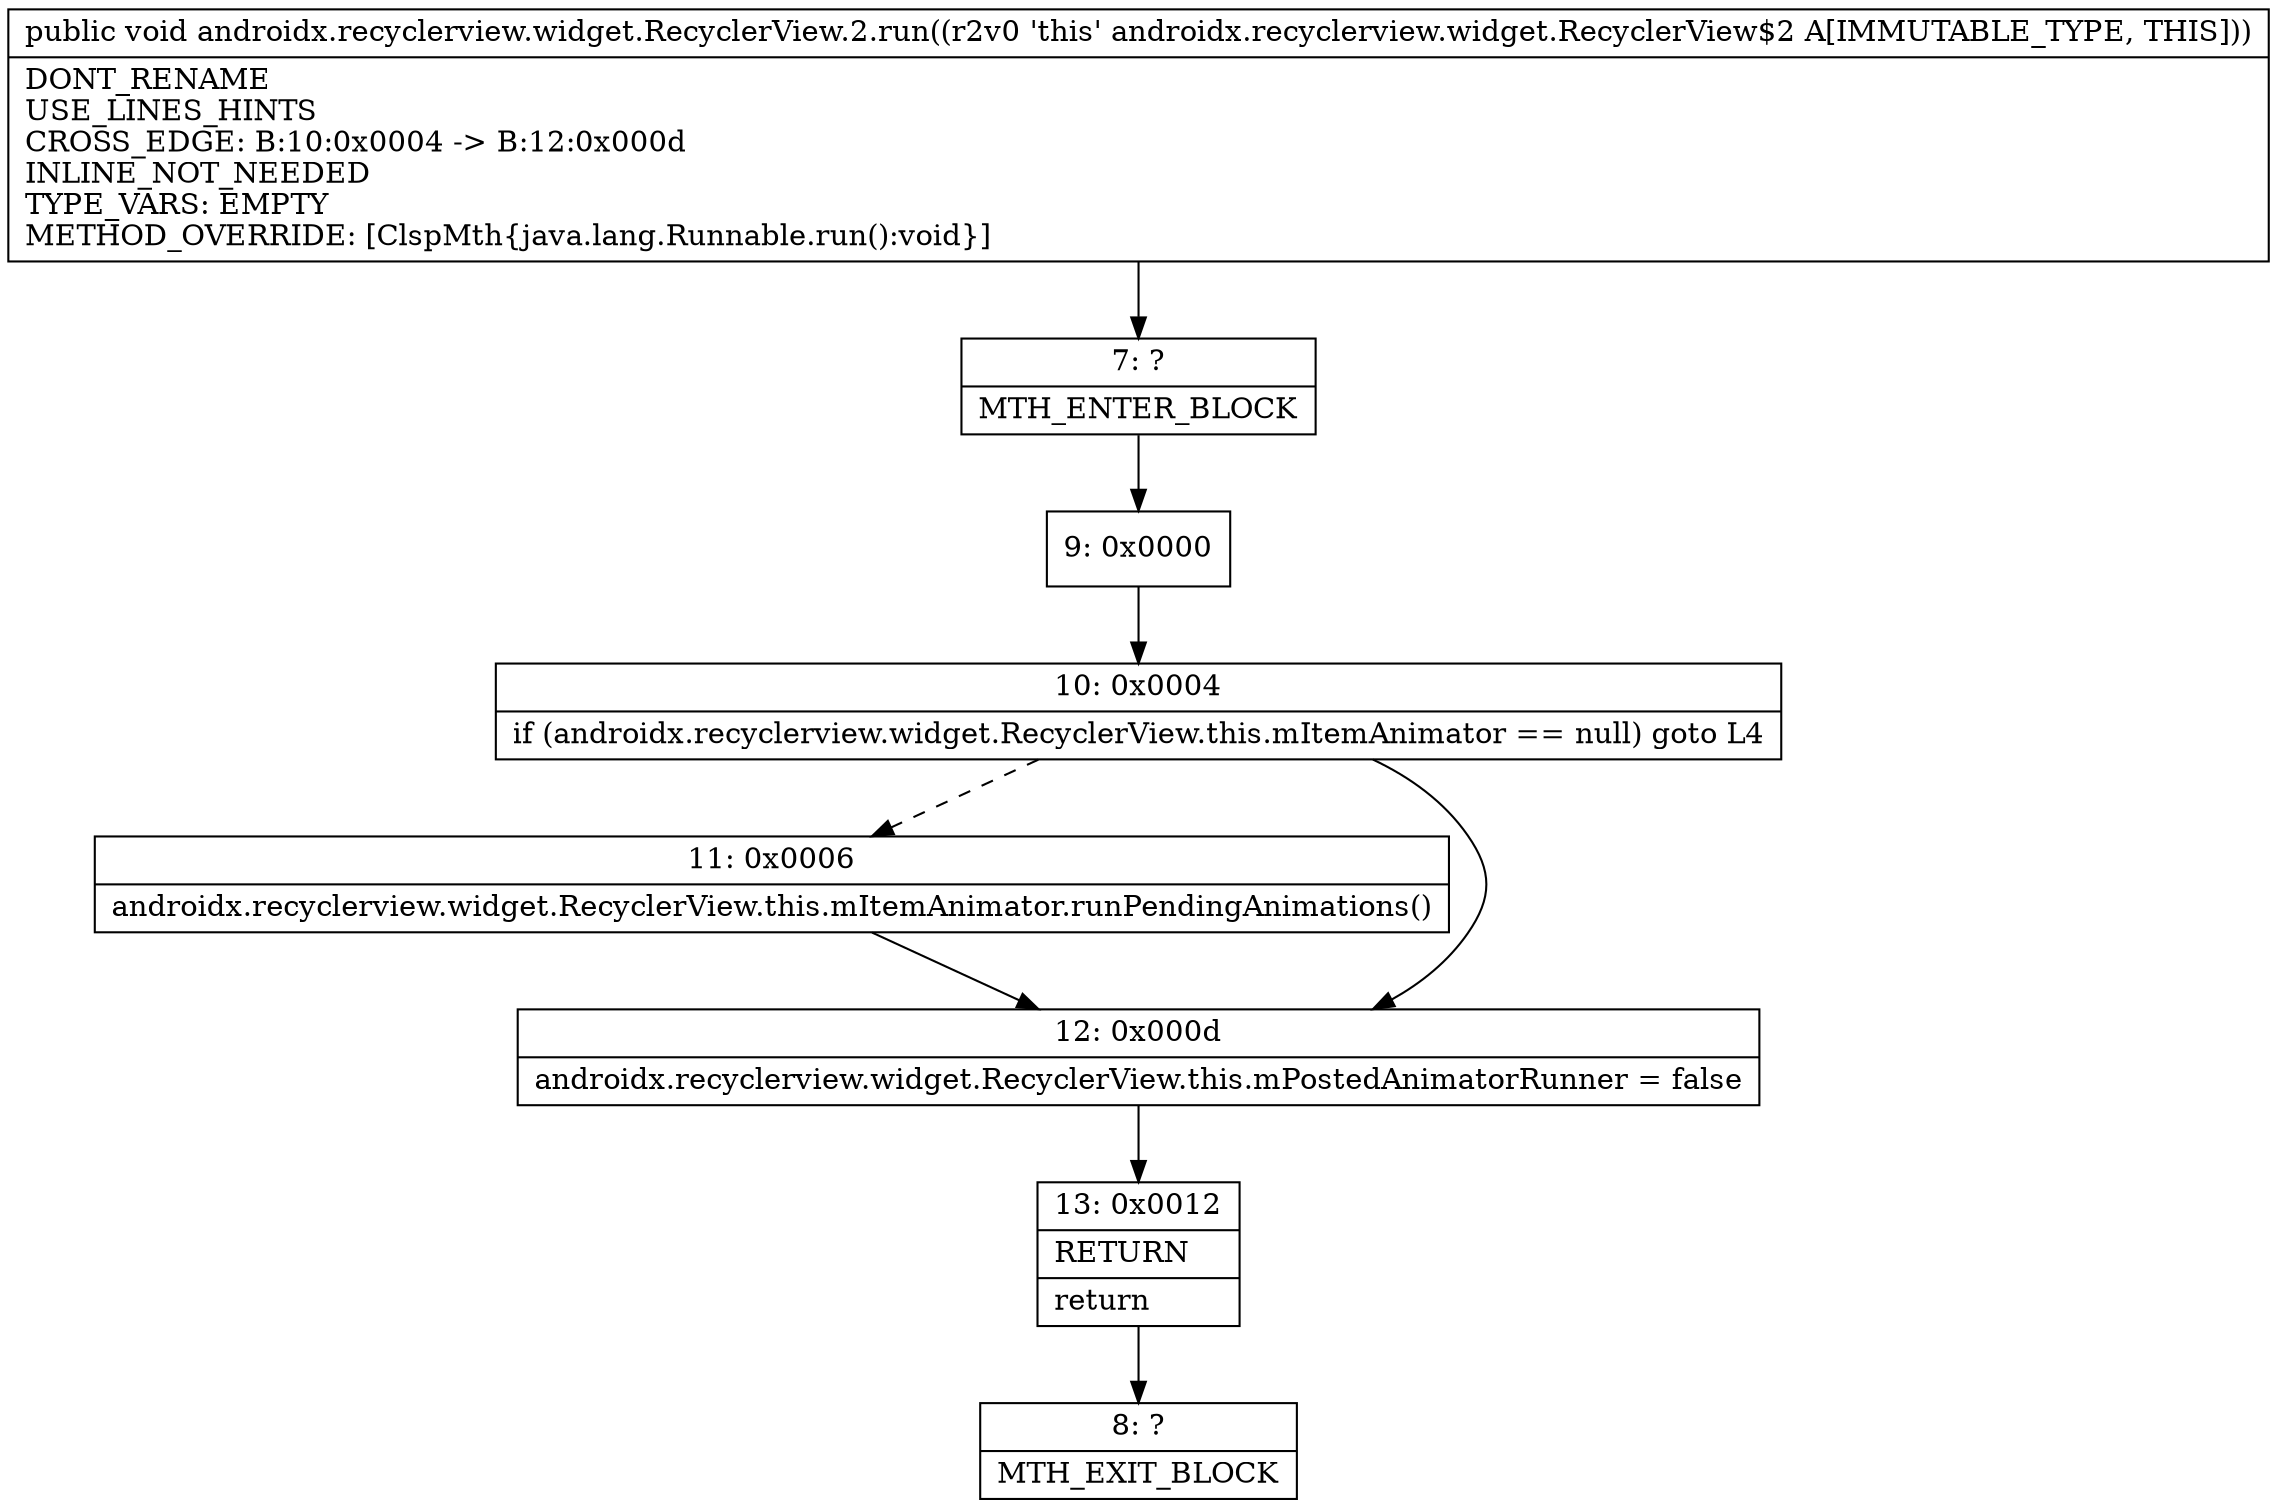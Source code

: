 digraph "CFG forandroidx.recyclerview.widget.RecyclerView.2.run()V" {
Node_7 [shape=record,label="{7\:\ ?|MTH_ENTER_BLOCK\l}"];
Node_9 [shape=record,label="{9\:\ 0x0000}"];
Node_10 [shape=record,label="{10\:\ 0x0004|if (androidx.recyclerview.widget.RecyclerView.this.mItemAnimator == null) goto L4\l}"];
Node_11 [shape=record,label="{11\:\ 0x0006|androidx.recyclerview.widget.RecyclerView.this.mItemAnimator.runPendingAnimations()\l}"];
Node_12 [shape=record,label="{12\:\ 0x000d|androidx.recyclerview.widget.RecyclerView.this.mPostedAnimatorRunner = false\l}"];
Node_13 [shape=record,label="{13\:\ 0x0012|RETURN\l|return\l}"];
Node_8 [shape=record,label="{8\:\ ?|MTH_EXIT_BLOCK\l}"];
MethodNode[shape=record,label="{public void androidx.recyclerview.widget.RecyclerView.2.run((r2v0 'this' androidx.recyclerview.widget.RecyclerView$2 A[IMMUTABLE_TYPE, THIS]))  | DONT_RENAME\lUSE_LINES_HINTS\lCROSS_EDGE: B:10:0x0004 \-\> B:12:0x000d\lINLINE_NOT_NEEDED\lTYPE_VARS: EMPTY\lMETHOD_OVERRIDE: [ClspMth\{java.lang.Runnable.run():void\}]\l}"];
MethodNode -> Node_7;Node_7 -> Node_9;
Node_9 -> Node_10;
Node_10 -> Node_11[style=dashed];
Node_10 -> Node_12;
Node_11 -> Node_12;
Node_12 -> Node_13;
Node_13 -> Node_8;
}

